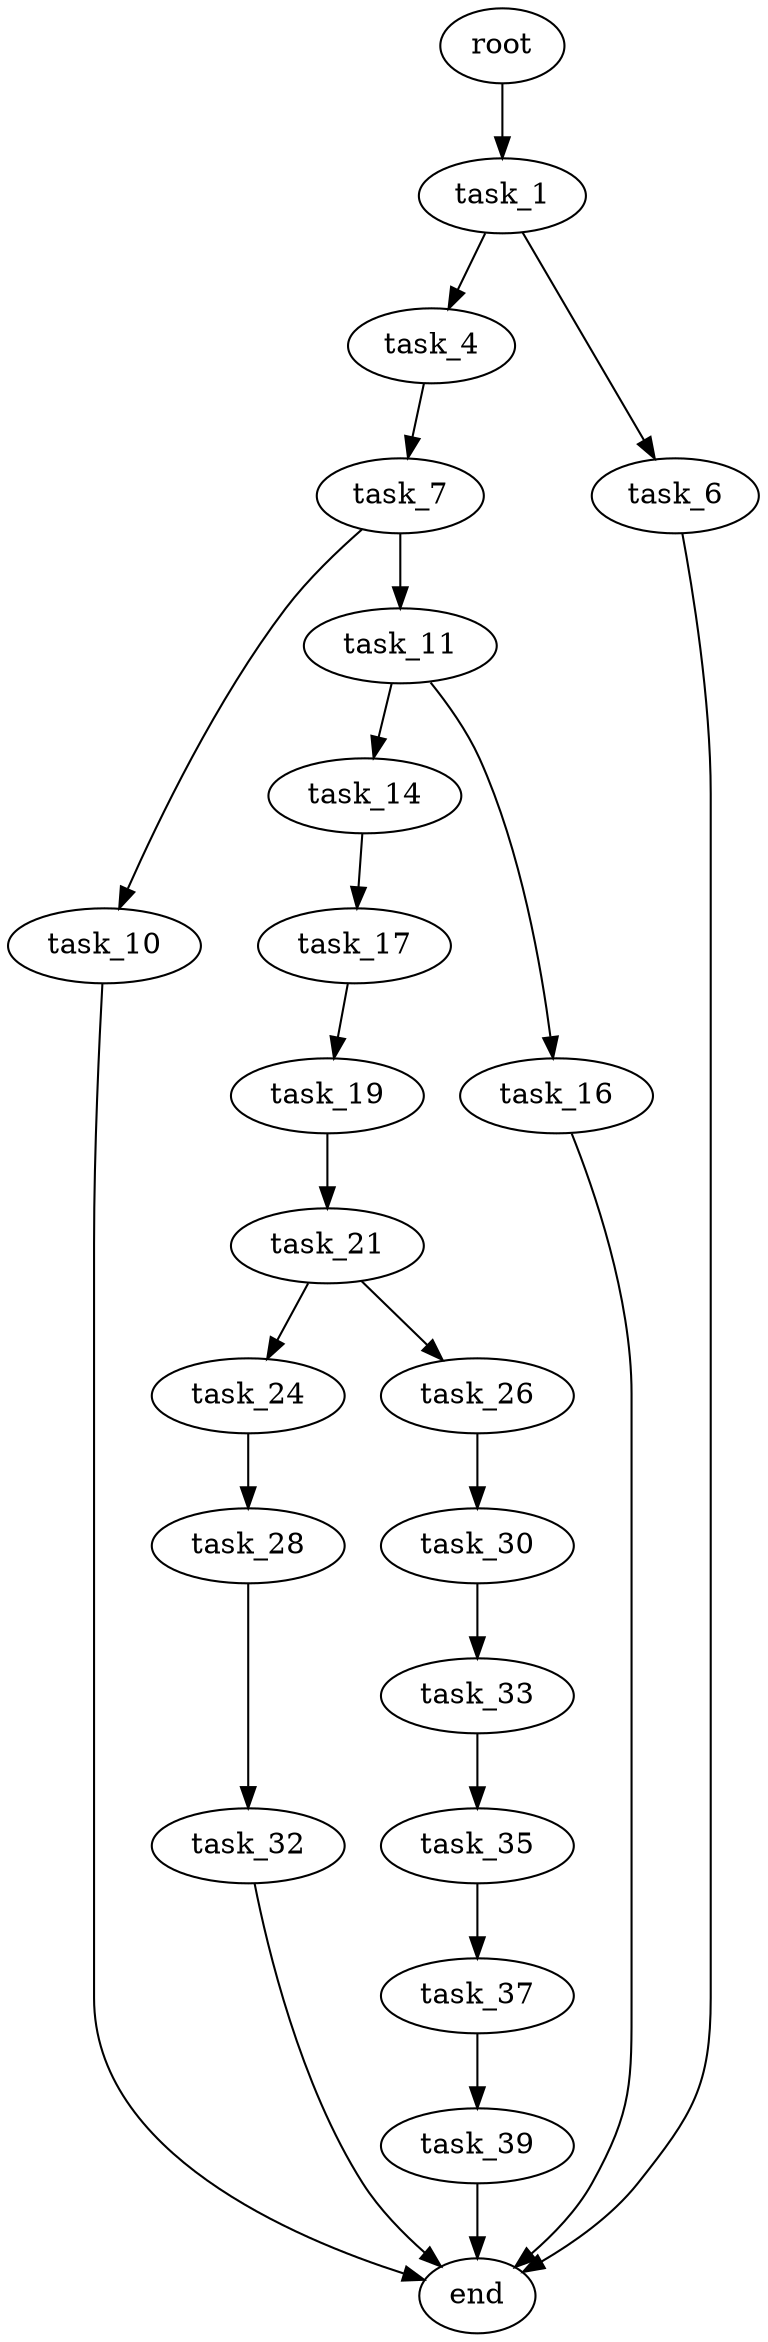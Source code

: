 digraph G {
  root [size="0.000000"];
  task_1 [size="76443711180.000000"];
  task_4 [size="134217728000.000000"];
  task_6 [size="7574119400.000000"];
  task_7 [size="175238263668.000000"];
  end [size="0.000000"];
  task_10 [size="8589934592.000000"];
  task_11 [size="13725036994.000000"];
  task_14 [size="2017966436.000000"];
  task_16 [size="368293445632.000000"];
  task_17 [size="134217728000.000000"];
  task_19 [size="294562020.000000"];
  task_21 [size="134217728000.000000"];
  task_24 [size="1073741824000.000000"];
  task_26 [size="549755813888.000000"];
  task_28 [size="4805545516.000000"];
  task_30 [size="8589934592.000000"];
  task_32 [size="3621637044.000000"];
  task_33 [size="4989333574.000000"];
  task_35 [size="1073741824000.000000"];
  task_37 [size="393513166944.000000"];
  task_39 [size="1073741824000.000000"];

  root -> task_1 [size="1.000000"];
  task_1 -> task_4 [size="75497472.000000"];
  task_1 -> task_6 [size="75497472.000000"];
  task_4 -> task_7 [size="209715200.000000"];
  task_6 -> end [size="1.000000"];
  task_7 -> task_10 [size="536870912.000000"];
  task_7 -> task_11 [size="536870912.000000"];
  task_10 -> end [size="1.000000"];
  task_11 -> task_14 [size="536870912.000000"];
  task_11 -> task_16 [size="536870912.000000"];
  task_14 -> task_17 [size="33554432.000000"];
  task_16 -> end [size="1.000000"];
  task_17 -> task_19 [size="209715200.000000"];
  task_19 -> task_21 [size="33554432.000000"];
  task_21 -> task_24 [size="209715200.000000"];
  task_21 -> task_26 [size="209715200.000000"];
  task_24 -> task_28 [size="838860800.000000"];
  task_26 -> task_30 [size="536870912.000000"];
  task_28 -> task_32 [size="75497472.000000"];
  task_30 -> task_33 [size="33554432.000000"];
  task_32 -> end [size="1.000000"];
  task_33 -> task_35 [size="134217728.000000"];
  task_35 -> task_37 [size="838860800.000000"];
  task_37 -> task_39 [size="301989888.000000"];
  task_39 -> end [size="1.000000"];
}
